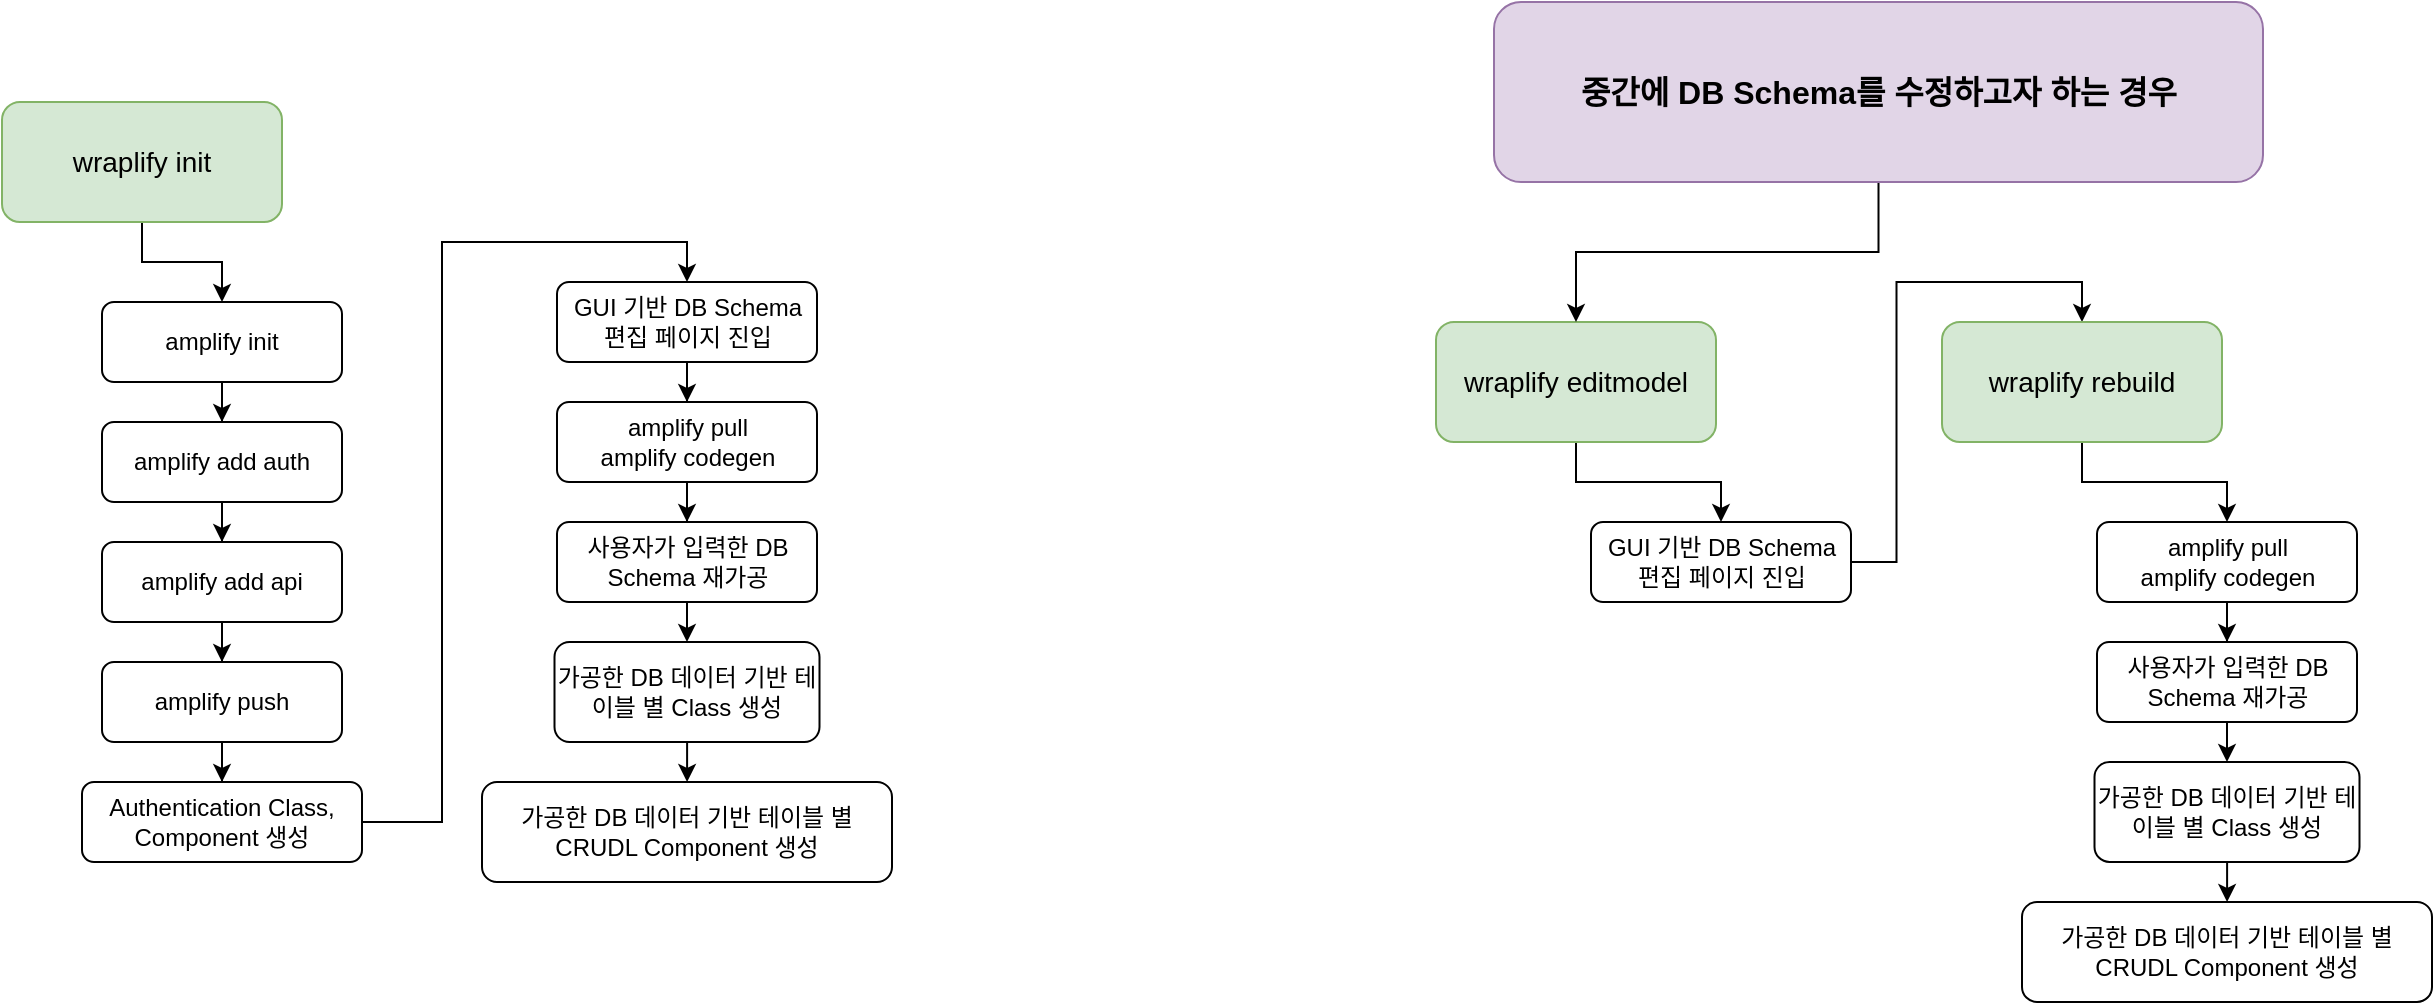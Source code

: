 <mxfile version="15.8.9" type="github">
  <diagram id="C5RBs43oDa-KdzZeNtuy" name="Page-1">
    <mxGraphModel dx="1673" dy="936" grid="1" gridSize="10" guides="1" tooltips="1" connect="1" arrows="1" fold="1" page="1" pageScale="1" pageWidth="827" pageHeight="1169" math="0" shadow="0">
      <root>
        <mxCell id="WIyWlLk6GJQsqaUBKTNV-0" />
        <mxCell id="WIyWlLk6GJQsqaUBKTNV-1" parent="WIyWlLk6GJQsqaUBKTNV-0" />
        <mxCell id="dJdg-9fTCSTlBK0RJ9ad-12" style="edgeStyle=orthogonalEdgeStyle;rounded=0;orthogonalLoop=1;jettySize=auto;html=1;exitX=0.5;exitY=1;exitDx=0;exitDy=0;entryX=0.5;entryY=0;entryDx=0;entryDy=0;" edge="1" parent="WIyWlLk6GJQsqaUBKTNV-1" source="dJdg-9fTCSTlBK0RJ9ad-2" target="dJdg-9fTCSTlBK0RJ9ad-4">
          <mxGeometry relative="1" as="geometry" />
        </mxCell>
        <mxCell id="dJdg-9fTCSTlBK0RJ9ad-2" value="wraplify init" style="rounded=1;whiteSpace=wrap;html=1;fontSize=14;glass=0;strokeWidth=1;shadow=0;fillColor=#d5e8d4;strokeColor=#82b366;" vertex="1" parent="WIyWlLk6GJQsqaUBKTNV-1">
          <mxGeometry x="110" y="190" width="140" height="60" as="geometry" />
        </mxCell>
        <mxCell id="dJdg-9fTCSTlBK0RJ9ad-6" value="" style="edgeStyle=orthogonalEdgeStyle;rounded=0;orthogonalLoop=1;jettySize=auto;html=1;" edge="1" parent="WIyWlLk6GJQsqaUBKTNV-1" source="dJdg-9fTCSTlBK0RJ9ad-4" target="dJdg-9fTCSTlBK0RJ9ad-5">
          <mxGeometry relative="1" as="geometry" />
        </mxCell>
        <mxCell id="dJdg-9fTCSTlBK0RJ9ad-4" value="amplify init" style="rounded=1;whiteSpace=wrap;html=1;fontSize=12;glass=0;strokeWidth=1;shadow=0;" vertex="1" parent="WIyWlLk6GJQsqaUBKTNV-1">
          <mxGeometry x="160" y="290" width="120" height="40" as="geometry" />
        </mxCell>
        <mxCell id="dJdg-9fTCSTlBK0RJ9ad-8" value="" style="edgeStyle=orthogonalEdgeStyle;rounded=0;orthogonalLoop=1;jettySize=auto;html=1;" edge="1" parent="WIyWlLk6GJQsqaUBKTNV-1" source="dJdg-9fTCSTlBK0RJ9ad-5" target="dJdg-9fTCSTlBK0RJ9ad-7">
          <mxGeometry relative="1" as="geometry" />
        </mxCell>
        <mxCell id="dJdg-9fTCSTlBK0RJ9ad-5" value="amplify add auth" style="rounded=1;whiteSpace=wrap;html=1;fontSize=12;glass=0;strokeWidth=1;shadow=0;" vertex="1" parent="WIyWlLk6GJQsqaUBKTNV-1">
          <mxGeometry x="160" y="350" width="120" height="40" as="geometry" />
        </mxCell>
        <mxCell id="dJdg-9fTCSTlBK0RJ9ad-10" value="" style="edgeStyle=orthogonalEdgeStyle;rounded=0;orthogonalLoop=1;jettySize=auto;html=1;" edge="1" parent="WIyWlLk6GJQsqaUBKTNV-1" source="dJdg-9fTCSTlBK0RJ9ad-7" target="dJdg-9fTCSTlBK0RJ9ad-9">
          <mxGeometry relative="1" as="geometry" />
        </mxCell>
        <mxCell id="dJdg-9fTCSTlBK0RJ9ad-7" value="amplify add api" style="rounded=1;whiteSpace=wrap;html=1;fontSize=12;glass=0;strokeWidth=1;shadow=0;" vertex="1" parent="WIyWlLk6GJQsqaUBKTNV-1">
          <mxGeometry x="160" y="410" width="120" height="40" as="geometry" />
        </mxCell>
        <mxCell id="dJdg-9fTCSTlBK0RJ9ad-14" value="" style="edgeStyle=orthogonalEdgeStyle;rounded=0;orthogonalLoop=1;jettySize=auto;html=1;" edge="1" parent="WIyWlLk6GJQsqaUBKTNV-1" source="dJdg-9fTCSTlBK0RJ9ad-9" target="dJdg-9fTCSTlBK0RJ9ad-13">
          <mxGeometry relative="1" as="geometry" />
        </mxCell>
        <mxCell id="dJdg-9fTCSTlBK0RJ9ad-9" value="amplify push" style="rounded=1;whiteSpace=wrap;html=1;fontSize=12;glass=0;strokeWidth=1;shadow=0;" vertex="1" parent="WIyWlLk6GJQsqaUBKTNV-1">
          <mxGeometry x="160" y="470" width="120" height="40" as="geometry" />
        </mxCell>
        <mxCell id="dJdg-9fTCSTlBK0RJ9ad-16" value="" style="edgeStyle=orthogonalEdgeStyle;rounded=0;orthogonalLoop=1;jettySize=auto;html=1;entryX=0.5;entryY=0;entryDx=0;entryDy=0;" edge="1" parent="WIyWlLk6GJQsqaUBKTNV-1" source="dJdg-9fTCSTlBK0RJ9ad-13" target="dJdg-9fTCSTlBK0RJ9ad-15">
          <mxGeometry relative="1" as="geometry">
            <Array as="points">
              <mxPoint x="330" y="550" />
              <mxPoint x="330" y="260" />
              <mxPoint x="453" y="260" />
            </Array>
          </mxGeometry>
        </mxCell>
        <mxCell id="dJdg-9fTCSTlBK0RJ9ad-13" value="Authentication Class, Component 생성" style="rounded=1;whiteSpace=wrap;html=1;fontSize=12;glass=0;strokeWidth=1;shadow=0;" vertex="1" parent="WIyWlLk6GJQsqaUBKTNV-1">
          <mxGeometry x="150" y="530" width="140" height="40" as="geometry" />
        </mxCell>
        <mxCell id="dJdg-9fTCSTlBK0RJ9ad-18" value="" style="edgeStyle=orthogonalEdgeStyle;rounded=0;orthogonalLoop=1;jettySize=auto;html=1;" edge="1" parent="WIyWlLk6GJQsqaUBKTNV-1" source="dJdg-9fTCSTlBK0RJ9ad-15" target="dJdg-9fTCSTlBK0RJ9ad-17">
          <mxGeometry relative="1" as="geometry" />
        </mxCell>
        <mxCell id="dJdg-9fTCSTlBK0RJ9ad-15" value="GUI 기반 DB Schema 편집 페이지 진입" style="rounded=1;whiteSpace=wrap;html=1;fontSize=12;glass=0;strokeWidth=1;shadow=0;" vertex="1" parent="WIyWlLk6GJQsqaUBKTNV-1">
          <mxGeometry x="387.5" y="280" width="130" height="40" as="geometry" />
        </mxCell>
        <mxCell id="dJdg-9fTCSTlBK0RJ9ad-20" value="" style="edgeStyle=orthogonalEdgeStyle;rounded=0;orthogonalLoop=1;jettySize=auto;html=1;" edge="1" parent="WIyWlLk6GJQsqaUBKTNV-1" source="dJdg-9fTCSTlBK0RJ9ad-17" target="dJdg-9fTCSTlBK0RJ9ad-19">
          <mxGeometry relative="1" as="geometry" />
        </mxCell>
        <mxCell id="dJdg-9fTCSTlBK0RJ9ad-17" value="amplify pull&lt;br&gt;amplify codegen" style="rounded=1;whiteSpace=wrap;html=1;fontSize=12;glass=0;strokeWidth=1;shadow=0;" vertex="1" parent="WIyWlLk6GJQsqaUBKTNV-1">
          <mxGeometry x="387.5" y="340" width="130" height="40" as="geometry" />
        </mxCell>
        <mxCell id="dJdg-9fTCSTlBK0RJ9ad-22" value="" style="edgeStyle=orthogonalEdgeStyle;rounded=0;orthogonalLoop=1;jettySize=auto;html=1;" edge="1" parent="WIyWlLk6GJQsqaUBKTNV-1" source="dJdg-9fTCSTlBK0RJ9ad-19" target="dJdg-9fTCSTlBK0RJ9ad-21">
          <mxGeometry relative="1" as="geometry" />
        </mxCell>
        <mxCell id="dJdg-9fTCSTlBK0RJ9ad-19" value="사용자가 입력한 DB Schema 재가공" style="rounded=1;whiteSpace=wrap;html=1;fontSize=12;glass=0;strokeWidth=1;shadow=0;" vertex="1" parent="WIyWlLk6GJQsqaUBKTNV-1">
          <mxGeometry x="387.5" y="400" width="130" height="40" as="geometry" />
        </mxCell>
        <mxCell id="dJdg-9fTCSTlBK0RJ9ad-24" value="" style="edgeStyle=orthogonalEdgeStyle;rounded=0;orthogonalLoop=1;jettySize=auto;html=1;" edge="1" parent="WIyWlLk6GJQsqaUBKTNV-1" source="dJdg-9fTCSTlBK0RJ9ad-21" target="dJdg-9fTCSTlBK0RJ9ad-23">
          <mxGeometry relative="1" as="geometry" />
        </mxCell>
        <mxCell id="dJdg-9fTCSTlBK0RJ9ad-21" value="가공한 DB 데이터 기반 테이블 별 Class 생성" style="rounded=1;whiteSpace=wrap;html=1;fontSize=12;glass=0;strokeWidth=1;shadow=0;" vertex="1" parent="WIyWlLk6GJQsqaUBKTNV-1">
          <mxGeometry x="386.25" y="460" width="132.5" height="50" as="geometry" />
        </mxCell>
        <mxCell id="dJdg-9fTCSTlBK0RJ9ad-23" value="가공한 DB 데이터 기반 테이블 별 CRUDL Component 생성" style="rounded=1;whiteSpace=wrap;html=1;fontSize=12;glass=0;strokeWidth=1;shadow=0;" vertex="1" parent="WIyWlLk6GJQsqaUBKTNV-1">
          <mxGeometry x="350" y="530" width="205" height="50" as="geometry" />
        </mxCell>
        <mxCell id="dJdg-9fTCSTlBK0RJ9ad-25" style="edgeStyle=orthogonalEdgeStyle;rounded=0;orthogonalLoop=1;jettySize=auto;html=1;exitX=0.5;exitY=1;exitDx=0;exitDy=0;entryX=0.5;entryY=0;entryDx=0;entryDy=0;" edge="1" parent="WIyWlLk6GJQsqaUBKTNV-1" source="dJdg-9fTCSTlBK0RJ9ad-26" target="dJdg-9fTCSTlBK0RJ9ad-38">
          <mxGeometry relative="1" as="geometry">
            <mxPoint x="937" y="399.97" as="targetPoint" />
          </mxGeometry>
        </mxCell>
        <mxCell id="dJdg-9fTCSTlBK0RJ9ad-26" value="wraplify editmodel" style="rounded=1;whiteSpace=wrap;html=1;fontSize=14;glass=0;strokeWidth=1;shadow=0;fillColor=#d5e8d4;strokeColor=#82b366;" vertex="1" parent="WIyWlLk6GJQsqaUBKTNV-1">
          <mxGeometry x="827" y="299.97" width="140" height="60" as="geometry" />
        </mxCell>
        <mxCell id="dJdg-9fTCSTlBK0RJ9ad-27" value="" style="edgeStyle=orthogonalEdgeStyle;rounded=0;orthogonalLoop=1;jettySize=auto;html=1;" edge="1" parent="WIyWlLk6GJQsqaUBKTNV-1" target="dJdg-9fTCSTlBK0RJ9ad-30">
          <mxGeometry relative="1" as="geometry">
            <mxPoint x="770.034" y="350" as="sourcePoint" />
          </mxGeometry>
        </mxCell>
        <mxCell id="dJdg-9fTCSTlBK0RJ9ad-29" value="" style="edgeStyle=orthogonalEdgeStyle;rounded=0;orthogonalLoop=1;jettySize=auto;html=1;" edge="1" parent="WIyWlLk6GJQsqaUBKTNV-1" target="dJdg-9fTCSTlBK0RJ9ad-32">
          <mxGeometry relative="1" as="geometry">
            <mxPoint x="770.034" y="410" as="sourcePoint" />
          </mxGeometry>
        </mxCell>
        <mxCell id="dJdg-9fTCSTlBK0RJ9ad-31" value="" style="edgeStyle=orthogonalEdgeStyle;rounded=0;orthogonalLoop=1;jettySize=auto;html=1;" edge="1" parent="WIyWlLk6GJQsqaUBKTNV-1" target="dJdg-9fTCSTlBK0RJ9ad-34">
          <mxGeometry relative="1" as="geometry">
            <mxPoint x="770.034" y="470" as="sourcePoint" />
          </mxGeometry>
        </mxCell>
        <mxCell id="dJdg-9fTCSTlBK0RJ9ad-33" value="" style="edgeStyle=orthogonalEdgeStyle;rounded=0;orthogonalLoop=1;jettySize=auto;html=1;" edge="1" parent="WIyWlLk6GJQsqaUBKTNV-1" source="dJdg-9fTCSTlBK0RJ9ad-34">
          <mxGeometry relative="1" as="geometry">
            <mxPoint x="770.034" y="550" as="targetPoint" />
          </mxGeometry>
        </mxCell>
        <mxCell id="dJdg-9fTCSTlBK0RJ9ad-37" value="" style="edgeStyle=orthogonalEdgeStyle;rounded=0;orthogonalLoop=1;jettySize=auto;html=1;entryX=0.5;entryY=0;entryDx=0;entryDy=0;" edge="1" parent="WIyWlLk6GJQsqaUBKTNV-1" source="dJdg-9fTCSTlBK0RJ9ad-38" target="dJdg-9fTCSTlBK0RJ9ad-49">
          <mxGeometry relative="1" as="geometry">
            <mxPoint x="969.483" y="459.97" as="targetPoint" />
          </mxGeometry>
        </mxCell>
        <mxCell id="dJdg-9fTCSTlBK0RJ9ad-38" value="GUI 기반 DB Schema 편집 페이지 진입" style="rounded=1;whiteSpace=wrap;html=1;fontSize=12;glass=0;strokeWidth=1;shadow=0;" vertex="1" parent="WIyWlLk6GJQsqaUBKTNV-1">
          <mxGeometry x="904.5" y="399.97" width="130" height="40" as="geometry" />
        </mxCell>
        <mxCell id="dJdg-9fTCSTlBK0RJ9ad-48" value="" style="edgeStyle=orthogonalEdgeStyle;rounded=0;orthogonalLoop=1;jettySize=auto;html=1;" edge="1" parent="WIyWlLk6GJQsqaUBKTNV-1" source="dJdg-9fTCSTlBK0RJ9ad-47" target="dJdg-9fTCSTlBK0RJ9ad-26">
          <mxGeometry relative="1" as="geometry" />
        </mxCell>
        <mxCell id="dJdg-9fTCSTlBK0RJ9ad-47" value="&lt;b&gt;&lt;font style=&quot;font-size: 16px&quot;&gt;중간에 DB Schema를 수정하고자 하는 경우&lt;/font&gt;&lt;/b&gt;" style="rounded=1;whiteSpace=wrap;html=1;fontSize=12;glass=0;strokeWidth=1;shadow=0;fillColor=#e1d5e7;strokeColor=#9673a6;" vertex="1" parent="WIyWlLk6GJQsqaUBKTNV-1">
          <mxGeometry x="856" y="140" width="384.5" height="90" as="geometry" />
        </mxCell>
        <mxCell id="dJdg-9fTCSTlBK0RJ9ad-58" style="edgeStyle=orthogonalEdgeStyle;rounded=0;orthogonalLoop=1;jettySize=auto;html=1;exitX=0.5;exitY=1;exitDx=0;exitDy=0;entryX=0.5;entryY=0;entryDx=0;entryDy=0;" edge="1" parent="WIyWlLk6GJQsqaUBKTNV-1" source="dJdg-9fTCSTlBK0RJ9ad-49" target="dJdg-9fTCSTlBK0RJ9ad-51">
          <mxGeometry relative="1" as="geometry" />
        </mxCell>
        <mxCell id="dJdg-9fTCSTlBK0RJ9ad-49" value="wraplify rebuild" style="rounded=1;whiteSpace=wrap;html=1;fontSize=14;glass=0;strokeWidth=1;shadow=0;fillColor=#d5e8d4;strokeColor=#82b366;" vertex="1" parent="WIyWlLk6GJQsqaUBKTNV-1">
          <mxGeometry x="1080" y="299.97" width="140" height="60" as="geometry" />
        </mxCell>
        <mxCell id="dJdg-9fTCSTlBK0RJ9ad-50" value="" style="edgeStyle=orthogonalEdgeStyle;rounded=0;orthogonalLoop=1;jettySize=auto;html=1;" edge="1" parent="WIyWlLk6GJQsqaUBKTNV-1" source="dJdg-9fTCSTlBK0RJ9ad-51" target="dJdg-9fTCSTlBK0RJ9ad-53">
          <mxGeometry relative="1" as="geometry" />
        </mxCell>
        <mxCell id="dJdg-9fTCSTlBK0RJ9ad-51" value="amplify pull&lt;br&gt;amplify codegen" style="rounded=1;whiteSpace=wrap;html=1;fontSize=12;glass=0;strokeWidth=1;shadow=0;" vertex="1" parent="WIyWlLk6GJQsqaUBKTNV-1">
          <mxGeometry x="1157.5" y="399.97" width="130" height="40" as="geometry" />
        </mxCell>
        <mxCell id="dJdg-9fTCSTlBK0RJ9ad-52" value="" style="edgeStyle=orthogonalEdgeStyle;rounded=0;orthogonalLoop=1;jettySize=auto;html=1;" edge="1" parent="WIyWlLk6GJQsqaUBKTNV-1" source="dJdg-9fTCSTlBK0RJ9ad-53" target="dJdg-9fTCSTlBK0RJ9ad-55">
          <mxGeometry relative="1" as="geometry" />
        </mxCell>
        <mxCell id="dJdg-9fTCSTlBK0RJ9ad-53" value="사용자가 입력한 DB Schema 재가공" style="rounded=1;whiteSpace=wrap;html=1;fontSize=12;glass=0;strokeWidth=1;shadow=0;" vertex="1" parent="WIyWlLk6GJQsqaUBKTNV-1">
          <mxGeometry x="1157.5" y="459.97" width="130" height="40" as="geometry" />
        </mxCell>
        <mxCell id="dJdg-9fTCSTlBK0RJ9ad-54" value="" style="edgeStyle=orthogonalEdgeStyle;rounded=0;orthogonalLoop=1;jettySize=auto;html=1;" edge="1" parent="WIyWlLk6GJQsqaUBKTNV-1" source="dJdg-9fTCSTlBK0RJ9ad-55" target="dJdg-9fTCSTlBK0RJ9ad-56">
          <mxGeometry relative="1" as="geometry" />
        </mxCell>
        <mxCell id="dJdg-9fTCSTlBK0RJ9ad-55" value="가공한 DB 데이터 기반 테이블 별 Class 생성" style="rounded=1;whiteSpace=wrap;html=1;fontSize=12;glass=0;strokeWidth=1;shadow=0;" vertex="1" parent="WIyWlLk6GJQsqaUBKTNV-1">
          <mxGeometry x="1156.25" y="519.97" width="132.5" height="50" as="geometry" />
        </mxCell>
        <mxCell id="dJdg-9fTCSTlBK0RJ9ad-56" value="가공한 DB 데이터 기반 테이블 별 CRUDL Component 생성" style="rounded=1;whiteSpace=wrap;html=1;fontSize=12;glass=0;strokeWidth=1;shadow=0;" vertex="1" parent="WIyWlLk6GJQsqaUBKTNV-1">
          <mxGeometry x="1120" y="589.97" width="205" height="50" as="geometry" />
        </mxCell>
      </root>
    </mxGraphModel>
  </diagram>
</mxfile>
